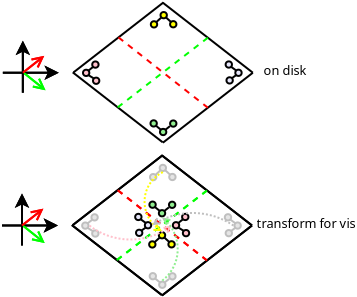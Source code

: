 <?xml version="1.0" encoding="UTF-8"?>
<dia:diagram xmlns:dia="http://www.lysator.liu.se/~alla/dia/">
  <dia:layer name="Background" visible="true" active="true">
    <dia:object type="Standard - Line" version="0" id="O0">
      <dia:attribute name="obj_pos">
        <dia:point val="14.5,6.5"/>
      </dia:attribute>
      <dia:attribute name="obj_bb">
        <dia:rectangle val="14.43,6.43;19.07,10.07"/>
      </dia:attribute>
      <dia:attribute name="conn_endpoints">
        <dia:point val="14.5,6.5"/>
        <dia:point val="19,10"/>
      </dia:attribute>
      <dia:attribute name="numcp">
        <dia:int val="1"/>
      </dia:attribute>
    </dia:object>
    <dia:object type="Standard - Line" version="0" id="O1">
      <dia:attribute name="obj_pos">
        <dia:point val="14.5,13.5"/>
      </dia:attribute>
      <dia:attribute name="obj_bb">
        <dia:rectangle val="14.43,9.93;19.07,13.57"/>
      </dia:attribute>
      <dia:attribute name="conn_endpoints">
        <dia:point val="14.5,13.5"/>
        <dia:point val="19,10"/>
      </dia:attribute>
      <dia:attribute name="numcp">
        <dia:int val="1"/>
      </dia:attribute>
    </dia:object>
    <dia:object type="Standard - Line" version="0" id="O2">
      <dia:attribute name="obj_pos">
        <dia:point val="9.993,9.98"/>
      </dia:attribute>
      <dia:attribute name="obj_bb">
        <dia:rectangle val="9.923,9.909;14.563,13.55"/>
      </dia:attribute>
      <dia:attribute name="conn_endpoints">
        <dia:point val="9.993,9.98"/>
        <dia:point val="14.493,13.48"/>
      </dia:attribute>
      <dia:attribute name="numcp">
        <dia:int val="1"/>
      </dia:attribute>
    </dia:object>
    <dia:object type="Standard - Line" version="0" id="O3">
      <dia:attribute name="obj_pos">
        <dia:point val="10.032,9.984"/>
      </dia:attribute>
      <dia:attribute name="obj_bb">
        <dia:rectangle val="9.962,6.414;14.603,10.054"/>
      </dia:attribute>
      <dia:attribute name="conn_endpoints">
        <dia:point val="10.032,9.984"/>
        <dia:point val="14.532,6.484"/>
      </dia:attribute>
      <dia:attribute name="numcp">
        <dia:int val="1"/>
      </dia:attribute>
    </dia:object>
    <dia:object type="Standard - Line" version="0" id="O4">
      <dia:attribute name="obj_pos">
        <dia:point val="12.282,8.234"/>
      </dia:attribute>
      <dia:attribute name="obj_bb">
        <dia:rectangle val="12.212,8.164;16.82,11.82"/>
      </dia:attribute>
      <dia:attribute name="conn_endpoints">
        <dia:point val="12.282,8.234"/>
        <dia:point val="16.75,11.75"/>
      </dia:attribute>
      <dia:attribute name="numcp">
        <dia:int val="1"/>
      </dia:attribute>
      <dia:attribute name="line_color">
        <dia:color val="#ff0000"/>
      </dia:attribute>
      <dia:attribute name="line_style">
        <dia:enum val="1"/>
      </dia:attribute>
      <dia:attribute name="dashlength">
        <dia:real val="0.3"/>
      </dia:attribute>
      <dia:connections>
        <dia:connection handle="0" to="O3" connection="0"/>
        <dia:connection handle="1" to="O1" connection="0"/>
      </dia:connections>
    </dia:object>
    <dia:object type="Standard - Line" version="0" id="O5">
      <dia:attribute name="obj_pos">
        <dia:point val="12.243,11.73"/>
      </dia:attribute>
      <dia:attribute name="obj_bb">
        <dia:rectangle val="12.173,8.18;16.82,11.8"/>
      </dia:attribute>
      <dia:attribute name="conn_endpoints">
        <dia:point val="12.243,11.73"/>
        <dia:point val="16.75,8.25"/>
      </dia:attribute>
      <dia:attribute name="numcp">
        <dia:int val="1"/>
      </dia:attribute>
      <dia:attribute name="line_color">
        <dia:color val="#00ff00"/>
      </dia:attribute>
      <dia:attribute name="line_style">
        <dia:enum val="1"/>
      </dia:attribute>
      <dia:attribute name="dashlength">
        <dia:real val="0.3"/>
      </dia:attribute>
      <dia:connections>
        <dia:connection handle="0" to="O2" connection="0"/>
        <dia:connection handle="1" to="O0" connection="0"/>
      </dia:connections>
    </dia:object>
    <dia:group>
      <dia:object type="Standard - Ellipse" version="0" id="O6">
        <dia:attribute name="obj_pos">
          <dia:point val="10.508,9.849"/>
        </dia:attribute>
        <dia:attribute name="obj_bb">
          <dia:rectangle val="10.458,9.799;10.875,10.215"/>
        </dia:attribute>
        <dia:attribute name="elem_corner">
          <dia:point val="10.508,9.849"/>
        </dia:attribute>
        <dia:attribute name="elem_width">
          <dia:real val="0.316"/>
        </dia:attribute>
        <dia:attribute name="elem_height">
          <dia:real val="0.316"/>
        </dia:attribute>
        <dia:attribute name="border_width">
          <dia:real val="0.1"/>
        </dia:attribute>
        <dia:attribute name="inner_color">
          <dia:color val="#ffc0cb"/>
        </dia:attribute>
        <dia:attribute name="aspect">
          <dia:enum val="2"/>
        </dia:attribute>
      </dia:object>
      <dia:object type="Standard - Ellipse" version="0" id="O7">
        <dia:attribute name="obj_pos">
          <dia:point val="10.97,9.435"/>
        </dia:attribute>
        <dia:attribute name="obj_bb">
          <dia:rectangle val="10.92,9.385;11.337,9.802"/>
        </dia:attribute>
        <dia:attribute name="elem_corner">
          <dia:point val="10.97,9.435"/>
        </dia:attribute>
        <dia:attribute name="elem_width">
          <dia:real val="0.316"/>
        </dia:attribute>
        <dia:attribute name="elem_height">
          <dia:real val="0.316"/>
        </dia:attribute>
        <dia:attribute name="border_width">
          <dia:real val="0.1"/>
        </dia:attribute>
        <dia:attribute name="inner_color">
          <dia:color val="#ffc0cb"/>
        </dia:attribute>
        <dia:attribute name="aspect">
          <dia:enum val="2"/>
        </dia:attribute>
      </dia:object>
      <dia:object type="Standard - Ellipse" version="0" id="O8">
        <dia:attribute name="obj_pos">
          <dia:point val="11.008,10.244"/>
        </dia:attribute>
        <dia:attribute name="obj_bb">
          <dia:rectangle val="10.957,10.194;11.374,10.611"/>
        </dia:attribute>
        <dia:attribute name="elem_corner">
          <dia:point val="11.008,10.244"/>
        </dia:attribute>
        <dia:attribute name="elem_width">
          <dia:real val="0.316"/>
        </dia:attribute>
        <dia:attribute name="elem_height">
          <dia:real val="0.316"/>
        </dia:attribute>
        <dia:attribute name="border_width">
          <dia:real val="0.1"/>
        </dia:attribute>
        <dia:attribute name="inner_color">
          <dia:color val="#ffc0cb"/>
        </dia:attribute>
        <dia:attribute name="aspect">
          <dia:enum val="2"/>
        </dia:attribute>
      </dia:object>
      <dia:object type="Standard - Line" version="0" id="O9">
        <dia:attribute name="obj_pos">
          <dia:point val="10.778,10.119"/>
        </dia:attribute>
        <dia:attribute name="obj_bb">
          <dia:rectangle val="10.709,10.05;11.123,10.359"/>
        </dia:attribute>
        <dia:attribute name="conn_endpoints">
          <dia:point val="10.778,10.119"/>
          <dia:point val="11.054,10.29"/>
        </dia:attribute>
        <dia:attribute name="numcp">
          <dia:int val="1"/>
        </dia:attribute>
        <dia:connections>
          <dia:connection handle="0" to="O6" connection="7"/>
          <dia:connection handle="1" to="O8" connection="0"/>
        </dia:connections>
      </dia:object>
      <dia:object type="Standard - Line" version="0" id="O10">
        <dia:attribute name="obj_pos">
          <dia:point val="10.778,9.895"/>
        </dia:attribute>
        <dia:attribute name="obj_bb">
          <dia:rectangle val="10.708,9.635;11.087,9.966"/>
        </dia:attribute>
        <dia:attribute name="conn_endpoints">
          <dia:point val="10.778,9.895"/>
          <dia:point val="11.017,9.705"/>
        </dia:attribute>
        <dia:attribute name="numcp">
          <dia:int val="1"/>
        </dia:attribute>
        <dia:connections>
          <dia:connection handle="0" to="O6" connection="2"/>
          <dia:connection handle="1" to="O7" connection="5"/>
        </dia:connections>
      </dia:object>
    </dia:group>
    <dia:group>
      <dia:object type="Standard - Ellipse" version="0" id="O11">
        <dia:attribute name="obj_pos">
          <dia:point val="18.124,9.846"/>
        </dia:attribute>
        <dia:attribute name="obj_bb">
          <dia:rectangle val="18.074,9.796;18.491,10.212"/>
        </dia:attribute>
        <dia:attribute name="elem_corner">
          <dia:point val="18.124,9.846"/>
        </dia:attribute>
        <dia:attribute name="elem_width">
          <dia:real val="0.316"/>
        </dia:attribute>
        <dia:attribute name="elem_height">
          <dia:real val="0.316"/>
        </dia:attribute>
        <dia:attribute name="border_width">
          <dia:real val="0.1"/>
        </dia:attribute>
        <dia:attribute name="inner_color">
          <dia:color val="#e6e6fa"/>
        </dia:attribute>
        <dia:attribute name="aspect">
          <dia:enum val="2"/>
        </dia:attribute>
      </dia:object>
      <dia:object type="Standard - Ellipse" version="0" id="O12">
        <dia:attribute name="obj_pos">
          <dia:point val="17.64,9.432"/>
        </dia:attribute>
        <dia:attribute name="obj_bb">
          <dia:rectangle val="17.59,9.382;18.007,9.798"/>
        </dia:attribute>
        <dia:attribute name="elem_corner">
          <dia:point val="17.64,9.432"/>
        </dia:attribute>
        <dia:attribute name="elem_width">
          <dia:real val="0.316"/>
        </dia:attribute>
        <dia:attribute name="elem_height">
          <dia:real val="0.316"/>
        </dia:attribute>
        <dia:attribute name="border_width">
          <dia:real val="0.1"/>
        </dia:attribute>
        <dia:attribute name="inner_color">
          <dia:color val="#e6e6fa"/>
        </dia:attribute>
        <dia:attribute name="aspect">
          <dia:enum val="2"/>
        </dia:attribute>
      </dia:object>
      <dia:object type="Standard - Ellipse" version="0" id="O13">
        <dia:attribute name="obj_pos">
          <dia:point val="17.682,10.226"/>
        </dia:attribute>
        <dia:attribute name="obj_bb">
          <dia:rectangle val="17.632,10.176;18.048,10.592"/>
        </dia:attribute>
        <dia:attribute name="elem_corner">
          <dia:point val="17.682,10.226"/>
        </dia:attribute>
        <dia:attribute name="elem_width">
          <dia:real val="0.316"/>
        </dia:attribute>
        <dia:attribute name="elem_height">
          <dia:real val="0.316"/>
        </dia:attribute>
        <dia:attribute name="border_width">
          <dia:real val="0.1"/>
        </dia:attribute>
        <dia:attribute name="inner_color">
          <dia:color val="#e6e6fa"/>
        </dia:attribute>
        <dia:attribute name="aspect">
          <dia:enum val="2"/>
        </dia:attribute>
      </dia:object>
      <dia:object type="Standard - Line" version="0" id="O14">
        <dia:attribute name="obj_pos">
          <dia:point val="18.171,10.116"/>
        </dia:attribute>
        <dia:attribute name="obj_bb">
          <dia:rectangle val="17.882,10.046;18.24,10.342"/>
        </dia:attribute>
        <dia:attribute name="conn_endpoints">
          <dia:point val="18.171,10.116"/>
          <dia:point val="17.952,10.272"/>
        </dia:attribute>
        <dia:attribute name="numcp">
          <dia:int val="1"/>
        </dia:attribute>
        <dia:connections>
          <dia:connection handle="0" to="O11" connection="5"/>
          <dia:connection handle="1" to="O13" connection="2"/>
        </dia:connections>
      </dia:object>
      <dia:object type="Standard - Line" version="0" id="O15">
        <dia:attribute name="obj_pos">
          <dia:point val="18.171,9.892"/>
        </dia:attribute>
        <dia:attribute name="obj_bb">
          <dia:rectangle val="17.841,9.632;18.241,9.962"/>
        </dia:attribute>
        <dia:attribute name="conn_endpoints">
          <dia:point val="18.171,9.892"/>
          <dia:point val="17.91,9.702"/>
        </dia:attribute>
        <dia:attribute name="numcp">
          <dia:int val="1"/>
        </dia:attribute>
        <dia:connections>
          <dia:connection handle="0" to="O11" connection="0"/>
          <dia:connection handle="1" to="O12" connection="7"/>
        </dia:connections>
      </dia:object>
    </dia:group>
    <dia:group>
      <dia:object type="Standard - Ellipse" version="0" id="O16">
        <dia:attribute name="obj_pos">
          <dia:point val="14.385,6.964"/>
        </dia:attribute>
        <dia:attribute name="obj_bb">
          <dia:rectangle val="14.335,6.914;14.752,7.33"/>
        </dia:attribute>
        <dia:attribute name="elem_corner">
          <dia:point val="14.385,6.964"/>
        </dia:attribute>
        <dia:attribute name="elem_width">
          <dia:real val="0.316"/>
        </dia:attribute>
        <dia:attribute name="elem_height">
          <dia:real val="0.316"/>
        </dia:attribute>
        <dia:attribute name="border_width">
          <dia:real val="0.1"/>
        </dia:attribute>
        <dia:attribute name="inner_color">
          <dia:color val="#ffff00"/>
        </dia:attribute>
        <dia:attribute name="aspect">
          <dia:enum val="2"/>
        </dia:attribute>
      </dia:object>
      <dia:object type="Standard - Ellipse" version="0" id="O17">
        <dia:attribute name="obj_pos">
          <dia:point val="14.862,7.418"/>
        </dia:attribute>
        <dia:attribute name="obj_bb">
          <dia:rectangle val="14.812,7.368;15.229,7.784"/>
        </dia:attribute>
        <dia:attribute name="elem_corner">
          <dia:point val="14.862,7.418"/>
        </dia:attribute>
        <dia:attribute name="elem_width">
          <dia:real val="0.316"/>
        </dia:attribute>
        <dia:attribute name="elem_height">
          <dia:real val="0.316"/>
        </dia:attribute>
        <dia:attribute name="border_width">
          <dia:real val="0.1"/>
        </dia:attribute>
        <dia:attribute name="inner_color">
          <dia:color val="#ffff00"/>
        </dia:attribute>
        <dia:attribute name="aspect">
          <dia:enum val="2"/>
        </dia:attribute>
      </dia:object>
      <dia:object type="Standard - Ellipse" version="0" id="O18">
        <dia:attribute name="obj_pos">
          <dia:point val="13.9,7.424"/>
        </dia:attribute>
        <dia:attribute name="obj_bb">
          <dia:rectangle val="13.85,7.374;14.266,7.791"/>
        </dia:attribute>
        <dia:attribute name="elem_corner">
          <dia:point val="13.9,7.424"/>
        </dia:attribute>
        <dia:attribute name="elem_width">
          <dia:real val="0.316"/>
        </dia:attribute>
        <dia:attribute name="elem_height">
          <dia:real val="0.316"/>
        </dia:attribute>
        <dia:attribute name="border_width">
          <dia:real val="0.1"/>
        </dia:attribute>
        <dia:attribute name="inner_color">
          <dia:color val="#ffff00"/>
        </dia:attribute>
        <dia:attribute name="aspect">
          <dia:enum val="2"/>
        </dia:attribute>
      </dia:object>
      <dia:object type="Standard - Line" version="0" id="O19">
        <dia:attribute name="obj_pos">
          <dia:point val="14.431,7.234"/>
        </dia:attribute>
        <dia:attribute name="obj_bb">
          <dia:rectangle val="14.099,7.163;14.502,7.541"/>
        </dia:attribute>
        <dia:attribute name="conn_endpoints">
          <dia:point val="14.431,7.234"/>
          <dia:point val="14.17,7.471"/>
        </dia:attribute>
        <dia:attribute name="numcp">
          <dia:int val="1"/>
        </dia:attribute>
        <dia:connections>
          <dia:connection handle="0" to="O16" connection="5"/>
          <dia:connection handle="1" to="O18" connection="2"/>
        </dia:connections>
      </dia:object>
      <dia:object type="Standard - Line" version="0" id="O20">
        <dia:attribute name="obj_pos">
          <dia:point val="14.655,7.234"/>
        </dia:attribute>
        <dia:attribute name="obj_bb">
          <dia:rectangle val="14.585,7.163;14.979,7.535"/>
        </dia:attribute>
        <dia:attribute name="conn_endpoints">
          <dia:point val="14.655,7.234"/>
          <dia:point val="14.909,7.464"/>
        </dia:attribute>
        <dia:attribute name="numcp">
          <dia:int val="1"/>
        </dia:attribute>
        <dia:connections>
          <dia:connection handle="0" to="O16" connection="7"/>
          <dia:connection handle="1" to="O17" connection="0"/>
        </dia:connections>
      </dia:object>
    </dia:group>
    <dia:group>
      <dia:object type="Standard - Ellipse" version="0" id="O21">
        <dia:attribute name="obj_pos">
          <dia:point val="14.357,12.806"/>
        </dia:attribute>
        <dia:attribute name="obj_bb">
          <dia:rectangle val="14.307,12.756;14.723,13.172"/>
        </dia:attribute>
        <dia:attribute name="elem_corner">
          <dia:point val="14.357,12.806"/>
        </dia:attribute>
        <dia:attribute name="elem_width">
          <dia:real val="0.316"/>
        </dia:attribute>
        <dia:attribute name="elem_height">
          <dia:real val="0.316"/>
        </dia:attribute>
        <dia:attribute name="border_width">
          <dia:real val="0.1"/>
        </dia:attribute>
        <dia:attribute name="inner_color">
          <dia:color val="#90ee90"/>
        </dia:attribute>
        <dia:attribute name="aspect">
          <dia:enum val="2"/>
        </dia:attribute>
      </dia:object>
      <dia:object type="Standard - Ellipse" version="0" id="O22">
        <dia:attribute name="obj_pos">
          <dia:point val="14.863,12.384"/>
        </dia:attribute>
        <dia:attribute name="obj_bb">
          <dia:rectangle val="14.813,12.334;15.229,12.75"/>
        </dia:attribute>
        <dia:attribute name="elem_corner">
          <dia:point val="14.863,12.384"/>
        </dia:attribute>
        <dia:attribute name="elem_width">
          <dia:real val="0.316"/>
        </dia:attribute>
        <dia:attribute name="elem_height">
          <dia:real val="0.316"/>
        </dia:attribute>
        <dia:attribute name="border_width">
          <dia:real val="0.1"/>
        </dia:attribute>
        <dia:attribute name="inner_color">
          <dia:color val="#90ee90"/>
        </dia:attribute>
        <dia:attribute name="aspect">
          <dia:enum val="2"/>
        </dia:attribute>
      </dia:object>
      <dia:object type="Standard - Ellipse" version="0" id="O23">
        <dia:attribute name="obj_pos">
          <dia:point val="13.883,12.377"/>
        </dia:attribute>
        <dia:attribute name="obj_bb">
          <dia:rectangle val="13.833,12.328;14.249,12.744"/>
        </dia:attribute>
        <dia:attribute name="elem_corner">
          <dia:point val="13.883,12.377"/>
        </dia:attribute>
        <dia:attribute name="elem_width">
          <dia:real val="0.316"/>
        </dia:attribute>
        <dia:attribute name="elem_height">
          <dia:real val="0.316"/>
        </dia:attribute>
        <dia:attribute name="border_width">
          <dia:real val="0.1"/>
        </dia:attribute>
        <dia:attribute name="inner_color">
          <dia:color val="#90ee90"/>
        </dia:attribute>
        <dia:attribute name="aspect">
          <dia:enum val="2"/>
        </dia:attribute>
      </dia:object>
      <dia:object type="Standard - Line" version="0" id="O24">
        <dia:attribute name="obj_pos">
          <dia:point val="14.403,12.852"/>
        </dia:attribute>
        <dia:attribute name="obj_bb">
          <dia:rectangle val="14.083,12.577;14.474,12.922"/>
        </dia:attribute>
        <dia:attribute name="conn_endpoints">
          <dia:point val="14.403,12.852"/>
          <dia:point val="14.153,12.647"/>
        </dia:attribute>
        <dia:attribute name="numcp">
          <dia:int val="1"/>
        </dia:attribute>
        <dia:connections>
          <dia:connection handle="0" to="O21" connection="0"/>
          <dia:connection handle="1" to="O23" connection="7"/>
        </dia:connections>
      </dia:object>
      <dia:object type="Standard - Line" version="0" id="O25">
        <dia:attribute name="obj_pos">
          <dia:point val="14.627,12.852"/>
        </dia:attribute>
        <dia:attribute name="obj_bb">
          <dia:rectangle val="14.557,12.601;14.928,12.922"/>
        </dia:attribute>
        <dia:attribute name="conn_endpoints">
          <dia:point val="14.627,12.852"/>
          <dia:point val="14.858,12.671"/>
        </dia:attribute>
        <dia:attribute name="numcp">
          <dia:int val="1"/>
        </dia:attribute>
        <dia:connections>
          <dia:connection handle="0" to="O21" connection="2"/>
          <dia:connection handle="1" to="O22" connection="8"/>
        </dia:connections>
      </dia:object>
    </dia:group>
    <dia:group>
      <dia:object type="Standard - Line" version="0" id="O26">
        <dia:attribute name="obj_pos">
          <dia:point val="6.5,10"/>
        </dia:attribute>
        <dia:attribute name="obj_bb">
          <dia:rectangle val="6.45,9.638;9.412,10.362"/>
        </dia:attribute>
        <dia:attribute name="conn_endpoints">
          <dia:point val="6.5,10"/>
          <dia:point val="9.3,10"/>
        </dia:attribute>
        <dia:attribute name="numcp">
          <dia:int val="1"/>
        </dia:attribute>
        <dia:attribute name="end_arrow">
          <dia:enum val="22"/>
        </dia:attribute>
        <dia:attribute name="end_arrow_length">
          <dia:real val="0.5"/>
        </dia:attribute>
        <dia:attribute name="end_arrow_width">
          <dia:real val="0.5"/>
        </dia:attribute>
      </dia:object>
      <dia:object type="Standard - Line" version="0" id="O27">
        <dia:attribute name="obj_pos">
          <dia:point val="7.524,9.989"/>
        </dia:attribute>
        <dia:attribute name="obj_bb">
          <dia:rectangle val="7.454,9.919;8.721,10.948"/>
        </dia:attribute>
        <dia:attribute name="conn_endpoints">
          <dia:point val="7.524,9.989"/>
          <dia:point val="8.634,10.878"/>
        </dia:attribute>
        <dia:attribute name="numcp">
          <dia:int val="1"/>
        </dia:attribute>
        <dia:attribute name="line_color">
          <dia:color val="#00ff00"/>
        </dia:attribute>
        <dia:attribute name="end_arrow">
          <dia:enum val="1"/>
        </dia:attribute>
        <dia:attribute name="end_arrow_length">
          <dia:real val="0.5"/>
        </dia:attribute>
        <dia:attribute name="end_arrow_width">
          <dia:real val="0.5"/>
        </dia:attribute>
      </dia:object>
      <dia:object type="Standard - Line" version="0" id="O28">
        <dia:attribute name="obj_pos">
          <dia:point val="7.5,11"/>
        </dia:attribute>
        <dia:attribute name="obj_bb">
          <dia:rectangle val="7.138,8.288;7.862,11.05"/>
        </dia:attribute>
        <dia:attribute name="conn_endpoints">
          <dia:point val="7.5,11"/>
          <dia:point val="7.5,8.4"/>
        </dia:attribute>
        <dia:attribute name="numcp">
          <dia:int val="1"/>
        </dia:attribute>
        <dia:attribute name="end_arrow">
          <dia:enum val="22"/>
        </dia:attribute>
        <dia:attribute name="end_arrow_length">
          <dia:real val="0.5"/>
        </dia:attribute>
        <dia:attribute name="end_arrow_width">
          <dia:real val="0.5"/>
        </dia:attribute>
      </dia:object>
      <dia:object type="Standard - Line" version="0" id="O29">
        <dia:attribute name="obj_pos">
          <dia:point val="7.5,10"/>
        </dia:attribute>
        <dia:attribute name="obj_bb">
          <dia:rectangle val="7.43,9.087;8.657,10.07"/>
        </dia:attribute>
        <dia:attribute name="conn_endpoints">
          <dia:point val="7.5,10"/>
          <dia:point val="8.569,9.157"/>
        </dia:attribute>
        <dia:attribute name="numcp">
          <dia:int val="1"/>
        </dia:attribute>
        <dia:attribute name="line_color">
          <dia:color val="#ff0000"/>
        </dia:attribute>
        <dia:attribute name="end_arrow">
          <dia:enum val="1"/>
        </dia:attribute>
        <dia:attribute name="end_arrow_length">
          <dia:real val="0.5"/>
        </dia:attribute>
        <dia:attribute name="end_arrow_width">
          <dia:real val="0.5"/>
        </dia:attribute>
      </dia:object>
    </dia:group>
    <dia:group>
      <dia:object type="Standard - Line" version="0" id="O30">
        <dia:attribute name="obj_pos">
          <dia:point val="6.5,10"/>
        </dia:attribute>
        <dia:attribute name="obj_bb">
          <dia:rectangle val="6.45,9.638;9.412,10.362"/>
        </dia:attribute>
        <dia:attribute name="conn_endpoints">
          <dia:point val="6.5,10"/>
          <dia:point val="9.3,10"/>
        </dia:attribute>
        <dia:attribute name="numcp">
          <dia:int val="1"/>
        </dia:attribute>
        <dia:attribute name="end_arrow">
          <dia:enum val="22"/>
        </dia:attribute>
        <dia:attribute name="end_arrow_length">
          <dia:real val="0.5"/>
        </dia:attribute>
        <dia:attribute name="end_arrow_width">
          <dia:real val="0.5"/>
        </dia:attribute>
      </dia:object>
      <dia:object type="Standard - Line" version="0" id="O31">
        <dia:attribute name="obj_pos">
          <dia:point val="7.524,9.989"/>
        </dia:attribute>
        <dia:attribute name="obj_bb">
          <dia:rectangle val="7.454,9.919;8.721,10.948"/>
        </dia:attribute>
        <dia:attribute name="conn_endpoints">
          <dia:point val="7.524,9.989"/>
          <dia:point val="8.634,10.878"/>
        </dia:attribute>
        <dia:attribute name="numcp">
          <dia:int val="1"/>
        </dia:attribute>
        <dia:attribute name="line_color">
          <dia:color val="#00ff00"/>
        </dia:attribute>
        <dia:attribute name="end_arrow">
          <dia:enum val="1"/>
        </dia:attribute>
        <dia:attribute name="end_arrow_length">
          <dia:real val="0.5"/>
        </dia:attribute>
        <dia:attribute name="end_arrow_width">
          <dia:real val="0.5"/>
        </dia:attribute>
      </dia:object>
      <dia:object type="Standard - Line" version="0" id="O32">
        <dia:attribute name="obj_pos">
          <dia:point val="7.5,11"/>
        </dia:attribute>
        <dia:attribute name="obj_bb">
          <dia:rectangle val="7.138,8.288;7.862,11.05"/>
        </dia:attribute>
        <dia:attribute name="conn_endpoints">
          <dia:point val="7.5,11"/>
          <dia:point val="7.5,8.4"/>
        </dia:attribute>
        <dia:attribute name="numcp">
          <dia:int val="1"/>
        </dia:attribute>
        <dia:attribute name="end_arrow">
          <dia:enum val="22"/>
        </dia:attribute>
        <dia:attribute name="end_arrow_length">
          <dia:real val="0.5"/>
        </dia:attribute>
        <dia:attribute name="end_arrow_width">
          <dia:real val="0.5"/>
        </dia:attribute>
      </dia:object>
      <dia:object type="Standard - Line" version="0" id="O33">
        <dia:attribute name="obj_pos">
          <dia:point val="7.5,10"/>
        </dia:attribute>
        <dia:attribute name="obj_bb">
          <dia:rectangle val="7.43,9.087;8.657,10.07"/>
        </dia:attribute>
        <dia:attribute name="conn_endpoints">
          <dia:point val="7.5,10"/>
          <dia:point val="8.569,9.157"/>
        </dia:attribute>
        <dia:attribute name="numcp">
          <dia:int val="1"/>
        </dia:attribute>
        <dia:attribute name="line_color">
          <dia:color val="#ff0000"/>
        </dia:attribute>
        <dia:attribute name="end_arrow">
          <dia:enum val="1"/>
        </dia:attribute>
        <dia:attribute name="end_arrow_length">
          <dia:real val="0.5"/>
        </dia:attribute>
        <dia:attribute name="end_arrow_width">
          <dia:real val="0.5"/>
        </dia:attribute>
      </dia:object>
    </dia:group>
    <dia:object type="Standard - Line" version="0" id="O34">
      <dia:attribute name="obj_pos">
        <dia:point val="14.458,14.138"/>
      </dia:attribute>
      <dia:attribute name="obj_bb">
        <dia:rectangle val="14.388,14.068;19.028,17.709"/>
      </dia:attribute>
      <dia:attribute name="conn_endpoints">
        <dia:point val="14.458,14.138"/>
        <dia:point val="18.958,17.638"/>
      </dia:attribute>
      <dia:attribute name="numcp">
        <dia:int val="1"/>
      </dia:attribute>
    </dia:object>
    <dia:object type="Standard - Line" version="0" id="O35">
      <dia:attribute name="obj_pos">
        <dia:point val="14.458,21.138"/>
      </dia:attribute>
      <dia:attribute name="obj_bb">
        <dia:rectangle val="14.388,17.568;19.028,21.209"/>
      </dia:attribute>
      <dia:attribute name="conn_endpoints">
        <dia:point val="14.458,21.138"/>
        <dia:point val="18.958,17.638"/>
      </dia:attribute>
      <dia:attribute name="numcp">
        <dia:int val="1"/>
      </dia:attribute>
    </dia:object>
    <dia:object type="Standard - Line" version="0" id="O36">
      <dia:attribute name="obj_pos">
        <dia:point val="9.951,17.618"/>
      </dia:attribute>
      <dia:attribute name="obj_bb">
        <dia:rectangle val="9.881,17.548;14.521,21.188"/>
      </dia:attribute>
      <dia:attribute name="conn_endpoints">
        <dia:point val="9.951,17.618"/>
        <dia:point val="14.451,21.118"/>
      </dia:attribute>
      <dia:attribute name="numcp">
        <dia:int val="1"/>
      </dia:attribute>
    </dia:object>
    <dia:object type="Standard - Line" version="0" id="O37">
      <dia:attribute name="obj_pos">
        <dia:point val="9.991,17.622"/>
      </dia:attribute>
      <dia:attribute name="obj_bb">
        <dia:rectangle val="9.92,14.052;14.561,17.692"/>
      </dia:attribute>
      <dia:attribute name="conn_endpoints">
        <dia:point val="9.991,17.622"/>
        <dia:point val="14.491,14.122"/>
      </dia:attribute>
      <dia:attribute name="numcp">
        <dia:int val="1"/>
      </dia:attribute>
    </dia:object>
    <dia:object type="Standard - Line" version="0" id="O38">
      <dia:attribute name="obj_pos">
        <dia:point val="12.241,15.872"/>
      </dia:attribute>
      <dia:attribute name="obj_bb">
        <dia:rectangle val="12.17,15.802;16.778,19.459"/>
      </dia:attribute>
      <dia:attribute name="conn_endpoints">
        <dia:point val="12.241,15.872"/>
        <dia:point val="16.708,19.388"/>
      </dia:attribute>
      <dia:attribute name="numcp">
        <dia:int val="1"/>
      </dia:attribute>
      <dia:attribute name="line_color">
        <dia:color val="#ff0000"/>
      </dia:attribute>
      <dia:attribute name="line_style">
        <dia:enum val="1"/>
      </dia:attribute>
      <dia:attribute name="dashlength">
        <dia:real val="0.3"/>
      </dia:attribute>
      <dia:connections>
        <dia:connection handle="0" to="O37" connection="0"/>
        <dia:connection handle="1" to="O35" connection="0"/>
      </dia:connections>
    </dia:object>
    <dia:object type="Standard - Line" version="0" id="O39">
      <dia:attribute name="obj_pos">
        <dia:point val="12.201,19.368"/>
      </dia:attribute>
      <dia:attribute name="obj_bb">
        <dia:rectangle val="12.131,15.818;16.778,19.438"/>
      </dia:attribute>
      <dia:attribute name="conn_endpoints">
        <dia:point val="12.201,19.368"/>
        <dia:point val="16.708,15.888"/>
      </dia:attribute>
      <dia:attribute name="numcp">
        <dia:int val="1"/>
      </dia:attribute>
      <dia:attribute name="line_color">
        <dia:color val="#00ff00"/>
      </dia:attribute>
      <dia:attribute name="line_style">
        <dia:enum val="1"/>
      </dia:attribute>
      <dia:attribute name="dashlength">
        <dia:real val="0.3"/>
      </dia:attribute>
      <dia:connections>
        <dia:connection handle="0" to="O36" connection="0"/>
        <dia:connection handle="1" to="O34" connection="0"/>
      </dia:connections>
    </dia:object>
    <dia:group>
      <dia:object type="Standard - Ellipse" version="0" id="O40">
        <dia:attribute name="obj_pos">
          <dia:point val="10.466,17.487"/>
        </dia:attribute>
        <dia:attribute name="obj_bb">
          <dia:rectangle val="10.416,17.437;10.833,17.854"/>
        </dia:attribute>
        <dia:attribute name="elem_corner">
          <dia:point val="10.466,17.487"/>
        </dia:attribute>
        <dia:attribute name="elem_width">
          <dia:real val="0.316"/>
        </dia:attribute>
        <dia:attribute name="elem_height">
          <dia:real val="0.316"/>
        </dia:attribute>
        <dia:attribute name="border_width">
          <dia:real val="0.1"/>
        </dia:attribute>
        <dia:attribute name="border_color">
          <dia:color val="#bfbfbf"/>
        </dia:attribute>
        <dia:attribute name="inner_color">
          <dia:color val="#e5e5e5"/>
        </dia:attribute>
        <dia:attribute name="aspect">
          <dia:enum val="2"/>
        </dia:attribute>
      </dia:object>
      <dia:object type="Standard - Ellipse" version="0" id="O41">
        <dia:attribute name="obj_pos">
          <dia:point val="10.929,17.074"/>
        </dia:attribute>
        <dia:attribute name="obj_bb">
          <dia:rectangle val="10.879,17.024;11.295,17.44"/>
        </dia:attribute>
        <dia:attribute name="elem_corner">
          <dia:point val="10.929,17.074"/>
        </dia:attribute>
        <dia:attribute name="elem_width">
          <dia:real val="0.316"/>
        </dia:attribute>
        <dia:attribute name="elem_height">
          <dia:real val="0.316"/>
        </dia:attribute>
        <dia:attribute name="border_width">
          <dia:real val="0.1"/>
        </dia:attribute>
        <dia:attribute name="border_color">
          <dia:color val="#bfbfbf"/>
        </dia:attribute>
        <dia:attribute name="inner_color">
          <dia:color val="#e5e5e5"/>
        </dia:attribute>
        <dia:attribute name="aspect">
          <dia:enum val="2"/>
        </dia:attribute>
      </dia:object>
      <dia:object type="Standard - Ellipse" version="0" id="O42">
        <dia:attribute name="obj_pos">
          <dia:point val="10.966,17.883"/>
        </dia:attribute>
        <dia:attribute name="obj_bb">
          <dia:rectangle val="10.916,17.832;11.332,18.249"/>
        </dia:attribute>
        <dia:attribute name="elem_corner">
          <dia:point val="10.966,17.883"/>
        </dia:attribute>
        <dia:attribute name="elem_width">
          <dia:real val="0.316"/>
        </dia:attribute>
        <dia:attribute name="elem_height">
          <dia:real val="0.316"/>
        </dia:attribute>
        <dia:attribute name="border_width">
          <dia:real val="0.1"/>
        </dia:attribute>
        <dia:attribute name="border_color">
          <dia:color val="#bfbfbf"/>
        </dia:attribute>
        <dia:attribute name="inner_color">
          <dia:color val="#e5e5e5"/>
        </dia:attribute>
        <dia:attribute name="aspect">
          <dia:enum val="2"/>
        </dia:attribute>
      </dia:object>
      <dia:object type="Standard - Line" version="0" id="O43">
        <dia:attribute name="obj_pos">
          <dia:point val="10.736,17.757"/>
        </dia:attribute>
        <dia:attribute name="obj_bb">
          <dia:rectangle val="10.668,17.689;11.081,17.998"/>
        </dia:attribute>
        <dia:attribute name="conn_endpoints">
          <dia:point val="10.736,17.757"/>
          <dia:point val="11.012,17.929"/>
        </dia:attribute>
        <dia:attribute name="numcp">
          <dia:int val="1"/>
        </dia:attribute>
        <dia:attribute name="line_color">
          <dia:color val="#bfbfbf"/>
        </dia:attribute>
        <dia:connections>
          <dia:connection handle="0" to="O40" connection="7"/>
          <dia:connection handle="1" to="O42" connection="0"/>
        </dia:connections>
      </dia:object>
      <dia:object type="Standard - Line" version="0" id="O44">
        <dia:attribute name="obj_pos">
          <dia:point val="10.736,17.534"/>
        </dia:attribute>
        <dia:attribute name="obj_bb">
          <dia:rectangle val="10.666,17.273;11.045,17.604"/>
        </dia:attribute>
        <dia:attribute name="conn_endpoints">
          <dia:point val="10.736,17.534"/>
          <dia:point val="10.975,17.344"/>
        </dia:attribute>
        <dia:attribute name="numcp">
          <dia:int val="1"/>
        </dia:attribute>
        <dia:attribute name="line_color">
          <dia:color val="#bfbfbf"/>
        </dia:attribute>
        <dia:connections>
          <dia:connection handle="0" to="O40" connection="2"/>
          <dia:connection handle="1" to="O41" connection="5"/>
        </dia:connections>
      </dia:object>
    </dia:group>
    <dia:group>
      <dia:object type="Standard - Ellipse" version="0" id="O45">
        <dia:attribute name="obj_pos">
          <dia:point val="18.082,17.484"/>
        </dia:attribute>
        <dia:attribute name="obj_bb">
          <dia:rectangle val="18.032,17.434;18.449,17.85"/>
        </dia:attribute>
        <dia:attribute name="elem_corner">
          <dia:point val="18.082,17.484"/>
        </dia:attribute>
        <dia:attribute name="elem_width">
          <dia:real val="0.316"/>
        </dia:attribute>
        <dia:attribute name="elem_height">
          <dia:real val="0.316"/>
        </dia:attribute>
        <dia:attribute name="border_width">
          <dia:real val="0.1"/>
        </dia:attribute>
        <dia:attribute name="border_color">
          <dia:color val="#bfbfbf"/>
        </dia:attribute>
        <dia:attribute name="inner_color">
          <dia:color val="#e5e5e5"/>
        </dia:attribute>
        <dia:attribute name="aspect">
          <dia:enum val="2"/>
        </dia:attribute>
      </dia:object>
      <dia:object type="Standard - Ellipse" version="0" id="O46">
        <dia:attribute name="obj_pos">
          <dia:point val="17.599,17.07"/>
        </dia:attribute>
        <dia:attribute name="obj_bb">
          <dia:rectangle val="17.549,17.02;17.965,17.437"/>
        </dia:attribute>
        <dia:attribute name="elem_corner">
          <dia:point val="17.599,17.07"/>
        </dia:attribute>
        <dia:attribute name="elem_width">
          <dia:real val="0.316"/>
        </dia:attribute>
        <dia:attribute name="elem_height">
          <dia:real val="0.316"/>
        </dia:attribute>
        <dia:attribute name="border_width">
          <dia:real val="0.1"/>
        </dia:attribute>
        <dia:attribute name="border_color">
          <dia:color val="#bfbfbf"/>
        </dia:attribute>
        <dia:attribute name="inner_color">
          <dia:color val="#e5e5e5"/>
        </dia:attribute>
        <dia:attribute name="aspect">
          <dia:enum val="2"/>
        </dia:attribute>
      </dia:object>
      <dia:object type="Standard - Ellipse" version="0" id="O47">
        <dia:attribute name="obj_pos">
          <dia:point val="17.64,17.864"/>
        </dia:attribute>
        <dia:attribute name="obj_bb">
          <dia:rectangle val="17.59,17.814;18.007,18.23"/>
        </dia:attribute>
        <dia:attribute name="elem_corner">
          <dia:point val="17.64,17.864"/>
        </dia:attribute>
        <dia:attribute name="elem_width">
          <dia:real val="0.316"/>
        </dia:attribute>
        <dia:attribute name="elem_height">
          <dia:real val="0.316"/>
        </dia:attribute>
        <dia:attribute name="border_width">
          <dia:real val="0.1"/>
        </dia:attribute>
        <dia:attribute name="border_color">
          <dia:color val="#bfbfbf"/>
        </dia:attribute>
        <dia:attribute name="inner_color">
          <dia:color val="#e5e5e5"/>
        </dia:attribute>
        <dia:attribute name="aspect">
          <dia:enum val="2"/>
        </dia:attribute>
      </dia:object>
      <dia:object type="Standard - Line" version="0" id="O48">
        <dia:attribute name="obj_pos">
          <dia:point val="18.129,17.754"/>
        </dia:attribute>
        <dia:attribute name="obj_bb">
          <dia:rectangle val="17.84,17.684;18.199,17.98"/>
        </dia:attribute>
        <dia:attribute name="conn_endpoints">
          <dia:point val="18.129,17.754"/>
          <dia:point val="17.91,17.91"/>
        </dia:attribute>
        <dia:attribute name="numcp">
          <dia:int val="1"/>
        </dia:attribute>
        <dia:attribute name="line_color">
          <dia:color val="#bfbfbf"/>
        </dia:attribute>
        <dia:connections>
          <dia:connection handle="0" to="O45" connection="5"/>
          <dia:connection handle="1" to="O47" connection="2"/>
        </dia:connections>
      </dia:object>
      <dia:object type="Standard - Line" version="0" id="O49">
        <dia:attribute name="obj_pos">
          <dia:point val="18.129,17.53"/>
        </dia:attribute>
        <dia:attribute name="obj_bb">
          <dia:rectangle val="17.799,17.27;18.199,17.6"/>
        </dia:attribute>
        <dia:attribute name="conn_endpoints">
          <dia:point val="18.129,17.53"/>
          <dia:point val="17.869,17.34"/>
        </dia:attribute>
        <dia:attribute name="numcp">
          <dia:int val="1"/>
        </dia:attribute>
        <dia:attribute name="line_color">
          <dia:color val="#bfbfbf"/>
        </dia:attribute>
        <dia:connections>
          <dia:connection handle="0" to="O45" connection="0"/>
          <dia:connection handle="1" to="O46" connection="7"/>
        </dia:connections>
      </dia:object>
    </dia:group>
    <dia:group>
      <dia:object type="Standard - Ellipse" version="0" id="O50">
        <dia:attribute name="obj_pos">
          <dia:point val="14.343,14.602"/>
        </dia:attribute>
        <dia:attribute name="obj_bb">
          <dia:rectangle val="14.293,14.552;14.71,14.969"/>
        </dia:attribute>
        <dia:attribute name="elem_corner">
          <dia:point val="14.343,14.602"/>
        </dia:attribute>
        <dia:attribute name="elem_width">
          <dia:real val="0.316"/>
        </dia:attribute>
        <dia:attribute name="elem_height">
          <dia:real val="0.316"/>
        </dia:attribute>
        <dia:attribute name="border_width">
          <dia:real val="0.1"/>
        </dia:attribute>
        <dia:attribute name="border_color">
          <dia:color val="#bfbfbf"/>
        </dia:attribute>
        <dia:attribute name="inner_color">
          <dia:color val="#e5e5e5"/>
        </dia:attribute>
        <dia:attribute name="aspect">
          <dia:enum val="2"/>
        </dia:attribute>
      </dia:object>
      <dia:object type="Standard - Ellipse" version="0" id="O51">
        <dia:attribute name="obj_pos">
          <dia:point val="14.82,15.056"/>
        </dia:attribute>
        <dia:attribute name="obj_bb">
          <dia:rectangle val="14.77,15.006;15.187,15.422"/>
        </dia:attribute>
        <dia:attribute name="elem_corner">
          <dia:point val="14.82,15.056"/>
        </dia:attribute>
        <dia:attribute name="elem_width">
          <dia:real val="0.316"/>
        </dia:attribute>
        <dia:attribute name="elem_height">
          <dia:real val="0.316"/>
        </dia:attribute>
        <dia:attribute name="border_width">
          <dia:real val="0.1"/>
        </dia:attribute>
        <dia:attribute name="border_color">
          <dia:color val="#bfbfbf"/>
        </dia:attribute>
        <dia:attribute name="inner_color">
          <dia:color val="#e5e5e5"/>
        </dia:attribute>
        <dia:attribute name="aspect">
          <dia:enum val="2"/>
        </dia:attribute>
      </dia:object>
      <dia:object type="Standard - Ellipse" version="0" id="O52">
        <dia:attribute name="obj_pos">
          <dia:point val="13.858,15.063"/>
        </dia:attribute>
        <dia:attribute name="obj_bb">
          <dia:rectangle val="13.808,15.013;14.224,15.429"/>
        </dia:attribute>
        <dia:attribute name="elem_corner">
          <dia:point val="13.858,15.063"/>
        </dia:attribute>
        <dia:attribute name="elem_width">
          <dia:real val="0.316"/>
        </dia:attribute>
        <dia:attribute name="elem_height">
          <dia:real val="0.316"/>
        </dia:attribute>
        <dia:attribute name="border_width">
          <dia:real val="0.1"/>
        </dia:attribute>
        <dia:attribute name="border_color">
          <dia:color val="#bfbfbf"/>
        </dia:attribute>
        <dia:attribute name="inner_color">
          <dia:color val="#e5e5e5"/>
        </dia:attribute>
        <dia:attribute name="aspect">
          <dia:enum val="2"/>
        </dia:attribute>
      </dia:object>
      <dia:object type="Standard - Line" version="0" id="O53">
        <dia:attribute name="obj_pos">
          <dia:point val="14.39,14.872"/>
        </dia:attribute>
        <dia:attribute name="obj_bb">
          <dia:rectangle val="14.057,14.802;14.46,15.18"/>
        </dia:attribute>
        <dia:attribute name="conn_endpoints">
          <dia:point val="14.39,14.872"/>
          <dia:point val="14.128,15.109"/>
        </dia:attribute>
        <dia:attribute name="numcp">
          <dia:int val="1"/>
        </dia:attribute>
        <dia:attribute name="line_color">
          <dia:color val="#bfbfbf"/>
        </dia:attribute>
        <dia:connections>
          <dia:connection handle="0" to="O50" connection="5"/>
          <dia:connection handle="1" to="O52" connection="2"/>
        </dia:connections>
      </dia:object>
      <dia:object type="Standard - Line" version="0" id="O54">
        <dia:attribute name="obj_pos">
          <dia:point val="14.613,14.872"/>
        </dia:attribute>
        <dia:attribute name="obj_bb">
          <dia:rectangle val="14.543,14.802;14.937,15.173"/>
        </dia:attribute>
        <dia:attribute name="conn_endpoints">
          <dia:point val="14.613,14.872"/>
          <dia:point val="14.867,15.102"/>
        </dia:attribute>
        <dia:attribute name="numcp">
          <dia:int val="1"/>
        </dia:attribute>
        <dia:attribute name="line_color">
          <dia:color val="#bfbfbf"/>
        </dia:attribute>
        <dia:connections>
          <dia:connection handle="0" to="O50" connection="7"/>
          <dia:connection handle="1" to="O51" connection="0"/>
        </dia:connections>
      </dia:object>
    </dia:group>
    <dia:group>
      <dia:object type="Standard - Ellipse" version="0" id="O55">
        <dia:attribute name="obj_pos">
          <dia:point val="14.315,20.444"/>
        </dia:attribute>
        <dia:attribute name="obj_bb">
          <dia:rectangle val="14.265,20.394;14.681,20.81"/>
        </dia:attribute>
        <dia:attribute name="elem_corner">
          <dia:point val="14.315,20.444"/>
        </dia:attribute>
        <dia:attribute name="elem_width">
          <dia:real val="0.316"/>
        </dia:attribute>
        <dia:attribute name="elem_height">
          <dia:real val="0.316"/>
        </dia:attribute>
        <dia:attribute name="border_width">
          <dia:real val="0.1"/>
        </dia:attribute>
        <dia:attribute name="border_color">
          <dia:color val="#bfbfbf"/>
        </dia:attribute>
        <dia:attribute name="inner_color">
          <dia:color val="#e5e5e5"/>
        </dia:attribute>
        <dia:attribute name="aspect">
          <dia:enum val="2"/>
        </dia:attribute>
      </dia:object>
      <dia:object type="Standard - Ellipse" version="0" id="O56">
        <dia:attribute name="obj_pos">
          <dia:point val="14.821,20.022"/>
        </dia:attribute>
        <dia:attribute name="obj_bb">
          <dia:rectangle val="14.771,19.972;15.188,20.388"/>
        </dia:attribute>
        <dia:attribute name="elem_corner">
          <dia:point val="14.821,20.022"/>
        </dia:attribute>
        <dia:attribute name="elem_width">
          <dia:real val="0.316"/>
        </dia:attribute>
        <dia:attribute name="elem_height">
          <dia:real val="0.316"/>
        </dia:attribute>
        <dia:attribute name="border_width">
          <dia:real val="0.1"/>
        </dia:attribute>
        <dia:attribute name="border_color">
          <dia:color val="#bfbfbf"/>
        </dia:attribute>
        <dia:attribute name="inner_color">
          <dia:color val="#e5e5e5"/>
        </dia:attribute>
        <dia:attribute name="aspect">
          <dia:enum val="2"/>
        </dia:attribute>
      </dia:object>
      <dia:object type="Standard - Ellipse" version="0" id="O57">
        <dia:attribute name="obj_pos">
          <dia:point val="13.841,20.016"/>
        </dia:attribute>
        <dia:attribute name="obj_bb">
          <dia:rectangle val="13.791,19.966;14.208,20.382"/>
        </dia:attribute>
        <dia:attribute name="elem_corner">
          <dia:point val="13.841,20.016"/>
        </dia:attribute>
        <dia:attribute name="elem_width">
          <dia:real val="0.316"/>
        </dia:attribute>
        <dia:attribute name="elem_height">
          <dia:real val="0.316"/>
        </dia:attribute>
        <dia:attribute name="border_width">
          <dia:real val="0.1"/>
        </dia:attribute>
        <dia:attribute name="border_color">
          <dia:color val="#bfbfbf"/>
        </dia:attribute>
        <dia:attribute name="inner_color">
          <dia:color val="#e5e5e5"/>
        </dia:attribute>
        <dia:attribute name="aspect">
          <dia:enum val="2"/>
        </dia:attribute>
      </dia:object>
      <dia:object type="Standard - Line" version="0" id="O58">
        <dia:attribute name="obj_pos">
          <dia:point val="14.361,20.49"/>
        </dia:attribute>
        <dia:attribute name="obj_bb">
          <dia:rectangle val="14.041,20.215;14.432,20.561"/>
        </dia:attribute>
        <dia:attribute name="conn_endpoints">
          <dia:point val="14.361,20.49"/>
          <dia:point val="14.111,20.286"/>
        </dia:attribute>
        <dia:attribute name="numcp">
          <dia:int val="1"/>
        </dia:attribute>
        <dia:attribute name="line_color">
          <dia:color val="#bfbfbf"/>
        </dia:attribute>
        <dia:connections>
          <dia:connection handle="0" to="O55" connection="0"/>
          <dia:connection handle="1" to="O57" connection="7"/>
        </dia:connections>
      </dia:object>
      <dia:object type="Standard - Line" version="0" id="O59">
        <dia:attribute name="obj_pos">
          <dia:point val="14.585,20.49"/>
        </dia:attribute>
        <dia:attribute name="obj_bb">
          <dia:rectangle val="14.515,20.239;14.886,20.561"/>
        </dia:attribute>
        <dia:attribute name="conn_endpoints">
          <dia:point val="14.585,20.49"/>
          <dia:point val="14.816,20.309"/>
        </dia:attribute>
        <dia:attribute name="numcp">
          <dia:int val="1"/>
        </dia:attribute>
        <dia:attribute name="line_color">
          <dia:color val="#bfbfbf"/>
        </dia:attribute>
        <dia:connections>
          <dia:connection handle="0" to="O55" connection="2"/>
          <dia:connection handle="1" to="O56" connection="8"/>
        </dia:connections>
      </dia:object>
    </dia:group>
    <dia:group>
      <dia:object type="Standard - Line" version="0" id="O60">
        <dia:attribute name="obj_pos">
          <dia:point val="14.458,14.138"/>
        </dia:attribute>
        <dia:attribute name="obj_bb">
          <dia:rectangle val="14.388,14.068;19.028,17.709"/>
        </dia:attribute>
        <dia:attribute name="conn_endpoints">
          <dia:point val="14.458,14.138"/>
          <dia:point val="18.958,17.638"/>
        </dia:attribute>
        <dia:attribute name="numcp">
          <dia:int val="1"/>
        </dia:attribute>
      </dia:object>
      <dia:object type="Standard - Line" version="0" id="O61">
        <dia:attribute name="obj_pos">
          <dia:point val="14.458,21.138"/>
        </dia:attribute>
        <dia:attribute name="obj_bb">
          <dia:rectangle val="14.388,17.568;19.028,21.209"/>
        </dia:attribute>
        <dia:attribute name="conn_endpoints">
          <dia:point val="14.458,21.138"/>
          <dia:point val="18.958,17.638"/>
        </dia:attribute>
        <dia:attribute name="numcp">
          <dia:int val="1"/>
        </dia:attribute>
      </dia:object>
      <dia:object type="Standard - Line" version="0" id="O62">
        <dia:attribute name="obj_pos">
          <dia:point val="9.951,17.618"/>
        </dia:attribute>
        <dia:attribute name="obj_bb">
          <dia:rectangle val="9.881,17.548;14.521,21.188"/>
        </dia:attribute>
        <dia:attribute name="conn_endpoints">
          <dia:point val="9.951,17.618"/>
          <dia:point val="14.451,21.118"/>
        </dia:attribute>
        <dia:attribute name="numcp">
          <dia:int val="1"/>
        </dia:attribute>
      </dia:object>
      <dia:object type="Standard - Line" version="0" id="O63">
        <dia:attribute name="obj_pos">
          <dia:point val="9.991,17.622"/>
        </dia:attribute>
        <dia:attribute name="obj_bb">
          <dia:rectangle val="9.92,14.052;14.561,17.692"/>
        </dia:attribute>
        <dia:attribute name="conn_endpoints">
          <dia:point val="9.991,17.622"/>
          <dia:point val="14.491,14.122"/>
        </dia:attribute>
        <dia:attribute name="numcp">
          <dia:int val="1"/>
        </dia:attribute>
      </dia:object>
      <dia:object type="Standard - Line" version="0" id="O64">
        <dia:attribute name="obj_pos">
          <dia:point val="12.241,15.872"/>
        </dia:attribute>
        <dia:attribute name="obj_bb">
          <dia:rectangle val="12.17,15.802;16.778,19.459"/>
        </dia:attribute>
        <dia:attribute name="conn_endpoints">
          <dia:point val="12.241,15.872"/>
          <dia:point val="16.708,19.388"/>
        </dia:attribute>
        <dia:attribute name="numcp">
          <dia:int val="1"/>
        </dia:attribute>
        <dia:attribute name="line_color">
          <dia:color val="#ff0000"/>
        </dia:attribute>
        <dia:attribute name="line_style">
          <dia:enum val="1"/>
        </dia:attribute>
        <dia:attribute name="dashlength">
          <dia:real val="0.3"/>
        </dia:attribute>
        <dia:connections>
          <dia:connection handle="0" to="O63" connection="0"/>
          <dia:connection handle="1" to="O61" connection="0"/>
        </dia:connections>
      </dia:object>
      <dia:object type="Standard - Line" version="0" id="O65">
        <dia:attribute name="obj_pos">
          <dia:point val="12.201,19.368"/>
        </dia:attribute>
        <dia:attribute name="obj_bb">
          <dia:rectangle val="12.131,15.818;16.778,19.438"/>
        </dia:attribute>
        <dia:attribute name="conn_endpoints">
          <dia:point val="12.201,19.368"/>
          <dia:point val="16.708,15.888"/>
        </dia:attribute>
        <dia:attribute name="numcp">
          <dia:int val="1"/>
        </dia:attribute>
        <dia:attribute name="line_color">
          <dia:color val="#00ff00"/>
        </dia:attribute>
        <dia:attribute name="line_style">
          <dia:enum val="1"/>
        </dia:attribute>
        <dia:attribute name="dashlength">
          <dia:real val="0.3"/>
        </dia:attribute>
        <dia:connections>
          <dia:connection handle="0" to="O62" connection="0"/>
          <dia:connection handle="1" to="O60" connection="0"/>
        </dia:connections>
      </dia:object>
      <dia:group>
        <dia:object type="Standard - Ellipse" version="0" id="O66">
          <dia:attribute name="obj_pos">
            <dia:point val="15.001,17.468"/>
          </dia:attribute>
          <dia:attribute name="obj_bb">
            <dia:rectangle val="14.951,17.418;15.368,17.834"/>
          </dia:attribute>
          <dia:attribute name="elem_corner">
            <dia:point val="15.001,17.468"/>
          </dia:attribute>
          <dia:attribute name="elem_width">
            <dia:real val="0.316"/>
          </dia:attribute>
          <dia:attribute name="elem_height">
            <dia:real val="0.316"/>
          </dia:attribute>
          <dia:attribute name="border_width">
            <dia:real val="0.1"/>
          </dia:attribute>
          <dia:attribute name="inner_color">
            <dia:color val="#ffc0cb"/>
          </dia:attribute>
          <dia:attribute name="aspect">
            <dia:enum val="2"/>
          </dia:attribute>
        </dia:object>
        <dia:object type="Standard - Ellipse" version="0" id="O67">
          <dia:attribute name="obj_pos">
            <dia:point val="15.463,17.054"/>
          </dia:attribute>
          <dia:attribute name="obj_bb">
            <dia:rectangle val="15.414,17.004;15.83,17.421"/>
          </dia:attribute>
          <dia:attribute name="elem_corner">
            <dia:point val="15.463,17.054"/>
          </dia:attribute>
          <dia:attribute name="elem_width">
            <dia:real val="0.316"/>
          </dia:attribute>
          <dia:attribute name="elem_height">
            <dia:real val="0.316"/>
          </dia:attribute>
          <dia:attribute name="border_width">
            <dia:real val="0.1"/>
          </dia:attribute>
          <dia:attribute name="inner_color">
            <dia:color val="#ffc0cb"/>
          </dia:attribute>
          <dia:attribute name="aspect">
            <dia:enum val="2"/>
          </dia:attribute>
        </dia:object>
        <dia:object type="Standard - Ellipse" version="0" id="O68">
          <dia:attribute name="obj_pos">
            <dia:point val="15.501,17.863"/>
          </dia:attribute>
          <dia:attribute name="obj_bb">
            <dia:rectangle val="15.451,17.813;15.867,18.229"/>
          </dia:attribute>
          <dia:attribute name="elem_corner">
            <dia:point val="15.501,17.863"/>
          </dia:attribute>
          <dia:attribute name="elem_width">
            <dia:real val="0.316"/>
          </dia:attribute>
          <dia:attribute name="elem_height">
            <dia:real val="0.316"/>
          </dia:attribute>
          <dia:attribute name="border_width">
            <dia:real val="0.1"/>
          </dia:attribute>
          <dia:attribute name="inner_color">
            <dia:color val="#ffc0cb"/>
          </dia:attribute>
          <dia:attribute name="aspect">
            <dia:enum val="2"/>
          </dia:attribute>
        </dia:object>
        <dia:object type="Standard - Line" version="0" id="O69">
          <dia:attribute name="obj_pos">
            <dia:point val="15.271,17.738"/>
          </dia:attribute>
          <dia:attribute name="obj_bb">
            <dia:rectangle val="15.203,17.669;15.616,17.978"/>
          </dia:attribute>
          <dia:attribute name="conn_endpoints">
            <dia:point val="15.271,17.738"/>
            <dia:point val="15.547,17.909"/>
          </dia:attribute>
          <dia:attribute name="numcp">
            <dia:int val="1"/>
          </dia:attribute>
          <dia:connections>
            <dia:connection handle="0" to="O66" connection="7"/>
            <dia:connection handle="1" to="O68" connection="0"/>
          </dia:connections>
        </dia:object>
        <dia:object type="Standard - Line" version="0" id="O70">
          <dia:attribute name="obj_pos">
            <dia:point val="15.271,17.514"/>
          </dia:attribute>
          <dia:attribute name="obj_bb">
            <dia:rectangle val="15.201,17.254;15.58,17.584"/>
          </dia:attribute>
          <dia:attribute name="conn_endpoints">
            <dia:point val="15.271,17.514"/>
            <dia:point val="15.51,17.324"/>
          </dia:attribute>
          <dia:attribute name="numcp">
            <dia:int val="1"/>
          </dia:attribute>
          <dia:connections>
            <dia:connection handle="0" to="O66" connection="2"/>
            <dia:connection handle="1" to="O67" connection="5"/>
          </dia:connections>
        </dia:object>
      </dia:group>
      <dia:group>
        <dia:object type="Standard - Ellipse" version="0" id="O71">
          <dia:attribute name="obj_pos">
            <dia:point val="13.601,17.468"/>
          </dia:attribute>
          <dia:attribute name="obj_bb">
            <dia:rectangle val="13.551,17.418;13.968,17.834"/>
          </dia:attribute>
          <dia:attribute name="elem_corner">
            <dia:point val="13.601,17.468"/>
          </dia:attribute>
          <dia:attribute name="elem_width">
            <dia:real val="0.316"/>
          </dia:attribute>
          <dia:attribute name="elem_height">
            <dia:real val="0.316"/>
          </dia:attribute>
          <dia:attribute name="border_width">
            <dia:real val="0.1"/>
          </dia:attribute>
          <dia:attribute name="inner_color">
            <dia:color val="#e6e6fa"/>
          </dia:attribute>
          <dia:attribute name="aspect">
            <dia:enum val="2"/>
          </dia:attribute>
        </dia:object>
        <dia:object type="Standard - Ellipse" version="0" id="O72">
          <dia:attribute name="obj_pos">
            <dia:point val="13.117,17.054"/>
          </dia:attribute>
          <dia:attribute name="obj_bb">
            <dia:rectangle val="13.068,17.004;13.484,17.421"/>
          </dia:attribute>
          <dia:attribute name="elem_corner">
            <dia:point val="13.117,17.054"/>
          </dia:attribute>
          <dia:attribute name="elem_width">
            <dia:real val="0.316"/>
          </dia:attribute>
          <dia:attribute name="elem_height">
            <dia:real val="0.316"/>
          </dia:attribute>
          <dia:attribute name="border_width">
            <dia:real val="0.1"/>
          </dia:attribute>
          <dia:attribute name="inner_color">
            <dia:color val="#e6e6fa"/>
          </dia:attribute>
          <dia:attribute name="aspect">
            <dia:enum val="2"/>
          </dia:attribute>
        </dia:object>
        <dia:object type="Standard - Ellipse" version="0" id="O73">
          <dia:attribute name="obj_pos">
            <dia:point val="13.159,17.848"/>
          </dia:attribute>
          <dia:attribute name="obj_bb">
            <dia:rectangle val="13.109,17.798;13.525,18.214"/>
          </dia:attribute>
          <dia:attribute name="elem_corner">
            <dia:point val="13.159,17.848"/>
          </dia:attribute>
          <dia:attribute name="elem_width">
            <dia:real val="0.316"/>
          </dia:attribute>
          <dia:attribute name="elem_height">
            <dia:real val="0.316"/>
          </dia:attribute>
          <dia:attribute name="border_width">
            <dia:real val="0.1"/>
          </dia:attribute>
          <dia:attribute name="inner_color">
            <dia:color val="#e6e6fa"/>
          </dia:attribute>
          <dia:attribute name="aspect">
            <dia:enum val="2"/>
          </dia:attribute>
        </dia:object>
        <dia:object type="Standard - Line" version="0" id="O74">
          <dia:attribute name="obj_pos">
            <dia:point val="13.648,17.738"/>
          </dia:attribute>
          <dia:attribute name="obj_bb">
            <dia:rectangle val="13.359,17.668;13.717,17.964"/>
          </dia:attribute>
          <dia:attribute name="conn_endpoints">
            <dia:point val="13.648,17.738"/>
            <dia:point val="13.429,17.894"/>
          </dia:attribute>
          <dia:attribute name="numcp">
            <dia:int val="1"/>
          </dia:attribute>
          <dia:connections>
            <dia:connection handle="0" to="O71" connection="5"/>
            <dia:connection handle="1" to="O73" connection="2"/>
          </dia:connections>
        </dia:object>
        <dia:object type="Standard - Line" version="0" id="O75">
          <dia:attribute name="obj_pos">
            <dia:point val="13.648,17.514"/>
          </dia:attribute>
          <dia:attribute name="obj_bb">
            <dia:rectangle val="13.318,17.254;13.717,17.584"/>
          </dia:attribute>
          <dia:attribute name="conn_endpoints">
            <dia:point val="13.648,17.514"/>
            <dia:point val="13.387,17.324"/>
          </dia:attribute>
          <dia:attribute name="numcp">
            <dia:int val="1"/>
          </dia:attribute>
          <dia:connections>
            <dia:connection handle="0" to="O71" connection="0"/>
            <dia:connection handle="1" to="O72" connection="7"/>
          </dia:connections>
        </dia:object>
      </dia:group>
      <dia:group>
        <dia:object type="Standard - Ellipse" version="0" id="O76">
          <dia:attribute name="obj_pos">
            <dia:point val="14.301,17.968"/>
          </dia:attribute>
          <dia:attribute name="obj_bb">
            <dia:rectangle val="14.251,17.918;14.668,18.334"/>
          </dia:attribute>
          <dia:attribute name="elem_corner">
            <dia:point val="14.301,17.968"/>
          </dia:attribute>
          <dia:attribute name="elem_width">
            <dia:real val="0.316"/>
          </dia:attribute>
          <dia:attribute name="elem_height">
            <dia:real val="0.316"/>
          </dia:attribute>
          <dia:attribute name="border_width">
            <dia:real val="0.1"/>
          </dia:attribute>
          <dia:attribute name="inner_color">
            <dia:color val="#ffff00"/>
          </dia:attribute>
          <dia:attribute name="aspect">
            <dia:enum val="2"/>
          </dia:attribute>
        </dia:object>
        <dia:object type="Standard - Ellipse" version="0" id="O77">
          <dia:attribute name="obj_pos">
            <dia:point val="14.778,18.422"/>
          </dia:attribute>
          <dia:attribute name="obj_bb">
            <dia:rectangle val="14.728,18.372;15.145,18.788"/>
          </dia:attribute>
          <dia:attribute name="elem_corner">
            <dia:point val="14.778,18.422"/>
          </dia:attribute>
          <dia:attribute name="elem_width">
            <dia:real val="0.316"/>
          </dia:attribute>
          <dia:attribute name="elem_height">
            <dia:real val="0.316"/>
          </dia:attribute>
          <dia:attribute name="border_width">
            <dia:real val="0.1"/>
          </dia:attribute>
          <dia:attribute name="inner_color">
            <dia:color val="#ffff00"/>
          </dia:attribute>
          <dia:attribute name="aspect">
            <dia:enum val="2"/>
          </dia:attribute>
        </dia:object>
        <dia:object type="Standard - Ellipse" version="0" id="O78">
          <dia:attribute name="obj_pos">
            <dia:point val="13.816,18.428"/>
          </dia:attribute>
          <dia:attribute name="obj_bb">
            <dia:rectangle val="13.766,18.378;14.182,18.794"/>
          </dia:attribute>
          <dia:attribute name="elem_corner">
            <dia:point val="13.816,18.428"/>
          </dia:attribute>
          <dia:attribute name="elem_width">
            <dia:real val="0.316"/>
          </dia:attribute>
          <dia:attribute name="elem_height">
            <dia:real val="0.316"/>
          </dia:attribute>
          <dia:attribute name="border_width">
            <dia:real val="0.1"/>
          </dia:attribute>
          <dia:attribute name="inner_color">
            <dia:color val="#ffff00"/>
          </dia:attribute>
          <dia:attribute name="aspect">
            <dia:enum val="2"/>
          </dia:attribute>
        </dia:object>
        <dia:object type="Standard - Line" version="0" id="O79">
          <dia:attribute name="obj_pos">
            <dia:point val="14.348,18.238"/>
          </dia:attribute>
          <dia:attribute name="obj_bb">
            <dia:rectangle val="14.015,18.167;14.418,18.545"/>
          </dia:attribute>
          <dia:attribute name="conn_endpoints">
            <dia:point val="14.348,18.238"/>
            <dia:point val="14.086,18.474"/>
          </dia:attribute>
          <dia:attribute name="numcp">
            <dia:int val="1"/>
          </dia:attribute>
          <dia:connections>
            <dia:connection handle="0" to="O76" connection="5"/>
            <dia:connection handle="1" to="O78" connection="2"/>
          </dia:connections>
        </dia:object>
        <dia:object type="Standard - Line" version="0" id="O80">
          <dia:attribute name="obj_pos">
            <dia:point val="14.571,18.238"/>
          </dia:attribute>
          <dia:attribute name="obj_bb">
            <dia:rectangle val="14.501,18.167;14.895,18.538"/>
          </dia:attribute>
          <dia:attribute name="conn_endpoints">
            <dia:point val="14.571,18.238"/>
            <dia:point val="14.825,18.468"/>
          </dia:attribute>
          <dia:attribute name="numcp">
            <dia:int val="1"/>
          </dia:attribute>
          <dia:connections>
            <dia:connection handle="0" to="O76" connection="7"/>
            <dia:connection handle="1" to="O77" connection="0"/>
          </dia:connections>
        </dia:object>
      </dia:group>
      <dia:group>
        <dia:object type="Standard - Ellipse" version="0" id="O81">
          <dia:attribute name="obj_pos">
            <dia:point val="14.301,16.868"/>
          </dia:attribute>
          <dia:attribute name="obj_bb">
            <dia:rectangle val="14.251,16.818;14.668,17.234"/>
          </dia:attribute>
          <dia:attribute name="elem_corner">
            <dia:point val="14.301,16.868"/>
          </dia:attribute>
          <dia:attribute name="elem_width">
            <dia:real val="0.316"/>
          </dia:attribute>
          <dia:attribute name="elem_height">
            <dia:real val="0.316"/>
          </dia:attribute>
          <dia:attribute name="border_width">
            <dia:real val="0.1"/>
          </dia:attribute>
          <dia:attribute name="inner_color">
            <dia:color val="#90ee90"/>
          </dia:attribute>
          <dia:attribute name="aspect">
            <dia:enum val="2"/>
          </dia:attribute>
        </dia:object>
        <dia:object type="Standard - Ellipse" version="0" id="O82">
          <dia:attribute name="obj_pos">
            <dia:point val="14.807,16.446"/>
          </dia:attribute>
          <dia:attribute name="obj_bb">
            <dia:rectangle val="14.758,16.396;15.174,16.812"/>
          </dia:attribute>
          <dia:attribute name="elem_corner">
            <dia:point val="14.807,16.446"/>
          </dia:attribute>
          <dia:attribute name="elem_width">
            <dia:real val="0.316"/>
          </dia:attribute>
          <dia:attribute name="elem_height">
            <dia:real val="0.316"/>
          </dia:attribute>
          <dia:attribute name="border_width">
            <dia:real val="0.1"/>
          </dia:attribute>
          <dia:attribute name="inner_color">
            <dia:color val="#90ee90"/>
          </dia:attribute>
          <dia:attribute name="aspect">
            <dia:enum val="2"/>
          </dia:attribute>
        </dia:object>
        <dia:object type="Standard - Ellipse" version="0" id="O83">
          <dia:attribute name="obj_pos">
            <dia:point val="13.828,16.44"/>
          </dia:attribute>
          <dia:attribute name="obj_bb">
            <dia:rectangle val="13.777,16.39;14.194,16.806"/>
          </dia:attribute>
          <dia:attribute name="elem_corner">
            <dia:point val="13.828,16.44"/>
          </dia:attribute>
          <dia:attribute name="elem_width">
            <dia:real val="0.316"/>
          </dia:attribute>
          <dia:attribute name="elem_height">
            <dia:real val="0.316"/>
          </dia:attribute>
          <dia:attribute name="border_width">
            <dia:real val="0.1"/>
          </dia:attribute>
          <dia:attribute name="inner_color">
            <dia:color val="#90ee90"/>
          </dia:attribute>
          <dia:attribute name="aspect">
            <dia:enum val="2"/>
          </dia:attribute>
        </dia:object>
        <dia:object type="Standard - Line" version="0" id="O84">
          <dia:attribute name="obj_pos">
            <dia:point val="14.348,16.914"/>
          </dia:attribute>
          <dia:attribute name="obj_bb">
            <dia:rectangle val="14.027,16.639;14.418,16.985"/>
          </dia:attribute>
          <dia:attribute name="conn_endpoints">
            <dia:point val="14.348,16.914"/>
            <dia:point val="14.098,16.71"/>
          </dia:attribute>
          <dia:attribute name="numcp">
            <dia:int val="1"/>
          </dia:attribute>
          <dia:connections>
            <dia:connection handle="0" to="O81" connection="0"/>
            <dia:connection handle="1" to="O83" connection="7"/>
          </dia:connections>
        </dia:object>
        <dia:object type="Standard - Line" version="0" id="O85">
          <dia:attribute name="obj_pos">
            <dia:point val="14.571,16.914"/>
          </dia:attribute>
          <dia:attribute name="obj_bb">
            <dia:rectangle val="14.501,16.663;14.872,16.984"/>
          </dia:attribute>
          <dia:attribute name="conn_endpoints">
            <dia:point val="14.571,16.914"/>
            <dia:point val="14.802,16.733"/>
          </dia:attribute>
          <dia:attribute name="numcp">
            <dia:int val="1"/>
          </dia:attribute>
          <dia:connections>
            <dia:connection handle="0" to="O81" connection="2"/>
            <dia:connection handle="1" to="O82" connection="8"/>
          </dia:connections>
        </dia:object>
      </dia:group>
    </dia:group>
    <dia:group>
      <dia:object type="Standard - Line" version="0" id="O86">
        <dia:attribute name="obj_pos">
          <dia:point val="6.458,17.638"/>
        </dia:attribute>
        <dia:attribute name="obj_bb">
          <dia:rectangle val="6.408,17.276;9.37,18.0"/>
        </dia:attribute>
        <dia:attribute name="conn_endpoints">
          <dia:point val="6.458,17.638"/>
          <dia:point val="9.258,17.638"/>
        </dia:attribute>
        <dia:attribute name="numcp">
          <dia:int val="1"/>
        </dia:attribute>
        <dia:attribute name="end_arrow">
          <dia:enum val="22"/>
        </dia:attribute>
        <dia:attribute name="end_arrow_length">
          <dia:real val="0.5"/>
        </dia:attribute>
        <dia:attribute name="end_arrow_width">
          <dia:real val="0.5"/>
        </dia:attribute>
      </dia:object>
      <dia:object type="Standard - Line" version="0" id="O87">
        <dia:attribute name="obj_pos">
          <dia:point val="7.482,17.628"/>
        </dia:attribute>
        <dia:attribute name="obj_bb">
          <dia:rectangle val="7.412,17.557;8.679,18.587"/>
        </dia:attribute>
        <dia:attribute name="conn_endpoints">
          <dia:point val="7.482,17.628"/>
          <dia:point val="8.592,18.516"/>
        </dia:attribute>
        <dia:attribute name="numcp">
          <dia:int val="1"/>
        </dia:attribute>
        <dia:attribute name="line_color">
          <dia:color val="#00ff00"/>
        </dia:attribute>
        <dia:attribute name="end_arrow">
          <dia:enum val="1"/>
        </dia:attribute>
        <dia:attribute name="end_arrow_length">
          <dia:real val="0.5"/>
        </dia:attribute>
        <dia:attribute name="end_arrow_width">
          <dia:real val="0.5"/>
        </dia:attribute>
      </dia:object>
      <dia:object type="Standard - Line" version="0" id="O88">
        <dia:attribute name="obj_pos">
          <dia:point val="7.458,18.638"/>
        </dia:attribute>
        <dia:attribute name="obj_bb">
          <dia:rectangle val="7.096,15.927;7.82,18.688"/>
        </dia:attribute>
        <dia:attribute name="conn_endpoints">
          <dia:point val="7.458,18.638"/>
          <dia:point val="7.458,16.038"/>
        </dia:attribute>
        <dia:attribute name="numcp">
          <dia:int val="1"/>
        </dia:attribute>
        <dia:attribute name="end_arrow">
          <dia:enum val="22"/>
        </dia:attribute>
        <dia:attribute name="end_arrow_length">
          <dia:real val="0.5"/>
        </dia:attribute>
        <dia:attribute name="end_arrow_width">
          <dia:real val="0.5"/>
        </dia:attribute>
      </dia:object>
      <dia:object type="Standard - Line" version="0" id="O89">
        <dia:attribute name="obj_pos">
          <dia:point val="7.458,17.638"/>
        </dia:attribute>
        <dia:attribute name="obj_bb">
          <dia:rectangle val="7.388,16.726;8.615,17.709"/>
        </dia:attribute>
        <dia:attribute name="conn_endpoints">
          <dia:point val="7.458,17.638"/>
          <dia:point val="8.527,16.796"/>
        </dia:attribute>
        <dia:attribute name="numcp">
          <dia:int val="1"/>
        </dia:attribute>
        <dia:attribute name="line_color">
          <dia:color val="#ff0000"/>
        </dia:attribute>
        <dia:attribute name="end_arrow">
          <dia:enum val="1"/>
        </dia:attribute>
        <dia:attribute name="end_arrow_length">
          <dia:real val="0.5"/>
        </dia:attribute>
        <dia:attribute name="end_arrow_width">
          <dia:real val="0.5"/>
        </dia:attribute>
      </dia:object>
    </dia:group>
    <dia:group>
      <dia:object type="Standard - Line" version="0" id="O90">
        <dia:attribute name="obj_pos">
          <dia:point val="6.458,17.638"/>
        </dia:attribute>
        <dia:attribute name="obj_bb">
          <dia:rectangle val="6.408,17.276;9.37,18.0"/>
        </dia:attribute>
        <dia:attribute name="conn_endpoints">
          <dia:point val="6.458,17.638"/>
          <dia:point val="9.258,17.638"/>
        </dia:attribute>
        <dia:attribute name="numcp">
          <dia:int val="1"/>
        </dia:attribute>
        <dia:attribute name="end_arrow">
          <dia:enum val="22"/>
        </dia:attribute>
        <dia:attribute name="end_arrow_length">
          <dia:real val="0.5"/>
        </dia:attribute>
        <dia:attribute name="end_arrow_width">
          <dia:real val="0.5"/>
        </dia:attribute>
      </dia:object>
      <dia:object type="Standard - Line" version="0" id="O91">
        <dia:attribute name="obj_pos">
          <dia:point val="7.482,17.628"/>
        </dia:attribute>
        <dia:attribute name="obj_bb">
          <dia:rectangle val="7.412,17.557;8.679,18.587"/>
        </dia:attribute>
        <dia:attribute name="conn_endpoints">
          <dia:point val="7.482,17.628"/>
          <dia:point val="8.592,18.516"/>
        </dia:attribute>
        <dia:attribute name="numcp">
          <dia:int val="1"/>
        </dia:attribute>
        <dia:attribute name="line_color">
          <dia:color val="#00ff00"/>
        </dia:attribute>
        <dia:attribute name="end_arrow">
          <dia:enum val="1"/>
        </dia:attribute>
        <dia:attribute name="end_arrow_length">
          <dia:real val="0.5"/>
        </dia:attribute>
        <dia:attribute name="end_arrow_width">
          <dia:real val="0.5"/>
        </dia:attribute>
      </dia:object>
      <dia:object type="Standard - Line" version="0" id="O92">
        <dia:attribute name="obj_pos">
          <dia:point val="7.458,18.638"/>
        </dia:attribute>
        <dia:attribute name="obj_bb">
          <dia:rectangle val="7.096,15.927;7.82,18.688"/>
        </dia:attribute>
        <dia:attribute name="conn_endpoints">
          <dia:point val="7.458,18.638"/>
          <dia:point val="7.458,16.038"/>
        </dia:attribute>
        <dia:attribute name="numcp">
          <dia:int val="1"/>
        </dia:attribute>
        <dia:attribute name="end_arrow">
          <dia:enum val="22"/>
        </dia:attribute>
        <dia:attribute name="end_arrow_length">
          <dia:real val="0.5"/>
        </dia:attribute>
        <dia:attribute name="end_arrow_width">
          <dia:real val="0.5"/>
        </dia:attribute>
      </dia:object>
      <dia:object type="Standard - Line" version="0" id="O93">
        <dia:attribute name="obj_pos">
          <dia:point val="7.458,17.638"/>
        </dia:attribute>
        <dia:attribute name="obj_bb">
          <dia:rectangle val="7.388,16.726;8.615,17.709"/>
        </dia:attribute>
        <dia:attribute name="conn_endpoints">
          <dia:point val="7.458,17.638"/>
          <dia:point val="8.527,16.796"/>
        </dia:attribute>
        <dia:attribute name="numcp">
          <dia:int val="1"/>
        </dia:attribute>
        <dia:attribute name="line_color">
          <dia:color val="#ff0000"/>
        </dia:attribute>
        <dia:attribute name="end_arrow">
          <dia:enum val="1"/>
        </dia:attribute>
        <dia:attribute name="end_arrow_length">
          <dia:real val="0.5"/>
        </dia:attribute>
        <dia:attribute name="end_arrow_width">
          <dia:real val="0.5"/>
        </dia:attribute>
      </dia:object>
    </dia:group>
    <dia:object type="Standard - Arc" version="0" id="O94">
      <dia:attribute name="obj_pos">
        <dia:point val="10.625,17.645"/>
      </dia:attribute>
      <dia:attribute name="obj_bb">
        <dia:rectangle val="10.574,17.576;15.21,18.391"/>
      </dia:attribute>
      <dia:attribute name="conn_endpoints">
        <dia:point val="10.625,17.645"/>
        <dia:point val="15.159,17.626"/>
      </dia:attribute>
      <dia:attribute name="arc_color">
        <dia:color val="#ffc0cb"/>
      </dia:attribute>
      <dia:attribute name="curve_distance">
        <dia:real val="0.705"/>
      </dia:attribute>
      <dia:attribute name="line_width">
        <dia:real val="0.1"/>
      </dia:attribute>
      <dia:attribute name="line_style">
        <dia:enum val="4"/>
      </dia:attribute>
      <dia:attribute name="end_arrow">
        <dia:enum val="1"/>
      </dia:attribute>
      <dia:attribute name="end_arrow_length">
        <dia:real val="0.3"/>
      </dia:attribute>
      <dia:attribute name="end_arrow_width">
        <dia:real val="0.3"/>
      </dia:attribute>
      <dia:connections>
        <dia:connection handle="0" to="O40" connection="8"/>
        <dia:connection handle="1" to="O66" connection="8"/>
      </dia:connections>
    </dia:object>
    <dia:object type="Standard - Arc" version="0" id="O95">
      <dia:attribute name="obj_pos">
        <dia:point val="14.473,20.602"/>
      </dia:attribute>
      <dia:attribute name="obj_bb">
        <dia:rectangle val="14.409,16.976;15.296,20.652"/>
      </dia:attribute>
      <dia:attribute name="conn_endpoints">
        <dia:point val="14.473,20.602"/>
        <dia:point val="14.46,17.026"/>
      </dia:attribute>
      <dia:attribute name="arc_color">
        <dia:color val="#90ee90"/>
      </dia:attribute>
      <dia:attribute name="curve_distance">
        <dia:real val="0.779"/>
      </dia:attribute>
      <dia:attribute name="line_width">
        <dia:real val="0.1"/>
      </dia:attribute>
      <dia:attribute name="line_style">
        <dia:enum val="4"/>
      </dia:attribute>
      <dia:attribute name="end_arrow">
        <dia:enum val="1"/>
      </dia:attribute>
      <dia:attribute name="end_arrow_length">
        <dia:real val="0.3"/>
      </dia:attribute>
      <dia:attribute name="end_arrow_width">
        <dia:real val="0.3"/>
      </dia:attribute>
      <dia:connections>
        <dia:connection handle="0" to="O55" connection="8"/>
        <dia:connection handle="1" to="O81" connection="8"/>
      </dia:connections>
    </dia:object>
    <dia:object type="Standard - Arc" version="0" id="O96">
      <dia:attribute name="obj_pos">
        <dia:point val="14.502,14.761"/>
      </dia:attribute>
      <dia:attribute name="obj_bb">
        <dia:rectangle val="13.533,14.71;14.552,18.177"/>
      </dia:attribute>
      <dia:attribute name="conn_endpoints">
        <dia:point val="14.502,14.761"/>
        <dia:point val="14.46,18.126"/>
      </dia:attribute>
      <dia:attribute name="arc_color">
        <dia:color val="#ffff00"/>
      </dia:attribute>
      <dia:attribute name="curve_distance">
        <dia:real val="0.897"/>
      </dia:attribute>
      <dia:attribute name="line_width">
        <dia:real val="0.1"/>
      </dia:attribute>
      <dia:attribute name="line_style">
        <dia:enum val="4"/>
      </dia:attribute>
      <dia:attribute name="end_arrow">
        <dia:enum val="1"/>
      </dia:attribute>
      <dia:attribute name="end_arrow_length">
        <dia:real val="0.3"/>
      </dia:attribute>
      <dia:attribute name="end_arrow_width">
        <dia:real val="0.3"/>
      </dia:attribute>
      <dia:connections>
        <dia:connection handle="0" to="O50" connection="8"/>
        <dia:connection handle="1" to="O76" connection="8"/>
      </dia:connections>
    </dia:object>
    <dia:object type="Standard - Arc" version="0" id="O97">
      <dia:attribute name="obj_pos">
        <dia:point val="18.241,17.642"/>
      </dia:attribute>
      <dia:attribute name="obj_bb">
        <dia:rectangle val="13.709,16.963;18.291,17.692"/>
      </dia:attribute>
      <dia:attribute name="conn_endpoints">
        <dia:point val="18.241,17.642"/>
        <dia:point val="13.759,17.626"/>
      </dia:attribute>
      <dia:attribute name="arc_color">
        <dia:color val="#bfbfbf"/>
      </dia:attribute>
      <dia:attribute name="curve_distance">
        <dia:real val="0.621"/>
      </dia:attribute>
      <dia:attribute name="line_width">
        <dia:real val="0.1"/>
      </dia:attribute>
      <dia:attribute name="line_style">
        <dia:enum val="4"/>
      </dia:attribute>
      <dia:attribute name="end_arrow">
        <dia:enum val="1"/>
      </dia:attribute>
      <dia:attribute name="end_arrow_length">
        <dia:real val="0.3"/>
      </dia:attribute>
      <dia:attribute name="end_arrow_width">
        <dia:real val="0.3"/>
      </dia:attribute>
      <dia:connections>
        <dia:connection handle="0" to="O45" connection="8"/>
        <dia:connection handle="1" to="O71" connection="8"/>
      </dia:connections>
    </dia:object>
    <dia:object type="Standard - Text" version="1" id="O98">
      <dia:attribute name="obj_pos">
        <dia:point val="19.534,10.119"/>
      </dia:attribute>
      <dia:attribute name="obj_bb">
        <dia:rectangle val="19.534,9.524;21.822,10.269"/>
      </dia:attribute>
      <dia:attribute name="text">
        <dia:composite type="text">
          <dia:attribute name="string">
            <dia:string>#on disk#</dia:string>
          </dia:attribute>
          <dia:attribute name="font">
            <dia:font family="sans" style="0" name="Helvetica"/>
          </dia:attribute>
          <dia:attribute name="height">
            <dia:real val="0.8"/>
          </dia:attribute>
          <dia:attribute name="pos">
            <dia:point val="19.534,10.119"/>
          </dia:attribute>
          <dia:attribute name="color">
            <dia:color val="#000000"/>
          </dia:attribute>
          <dia:attribute name="alignment">
            <dia:enum val="0"/>
          </dia:attribute>
        </dia:composite>
      </dia:attribute>
      <dia:attribute name="valign">
        <dia:enum val="3"/>
      </dia:attribute>
    </dia:object>
    <dia:object type="Standard - Text" version="1" id="O99">
      <dia:attribute name="obj_pos">
        <dia:point val="19.184,17.762"/>
      </dia:attribute>
      <dia:attribute name="obj_bb">
        <dia:rectangle val="19.184,17.167;24.494,17.912"/>
      </dia:attribute>
      <dia:attribute name="text">
        <dia:composite type="text">
          <dia:attribute name="string">
            <dia:string>#transform for vis#</dia:string>
          </dia:attribute>
          <dia:attribute name="font">
            <dia:font family="sans" style="0" name="Helvetica"/>
          </dia:attribute>
          <dia:attribute name="height">
            <dia:real val="0.8"/>
          </dia:attribute>
          <dia:attribute name="pos">
            <dia:point val="19.184,17.762"/>
          </dia:attribute>
          <dia:attribute name="color">
            <dia:color val="#000000"/>
          </dia:attribute>
          <dia:attribute name="alignment">
            <dia:enum val="0"/>
          </dia:attribute>
        </dia:composite>
      </dia:attribute>
      <dia:attribute name="valign">
        <dia:enum val="3"/>
      </dia:attribute>
    </dia:object>
  </dia:layer>
</dia:diagram>
